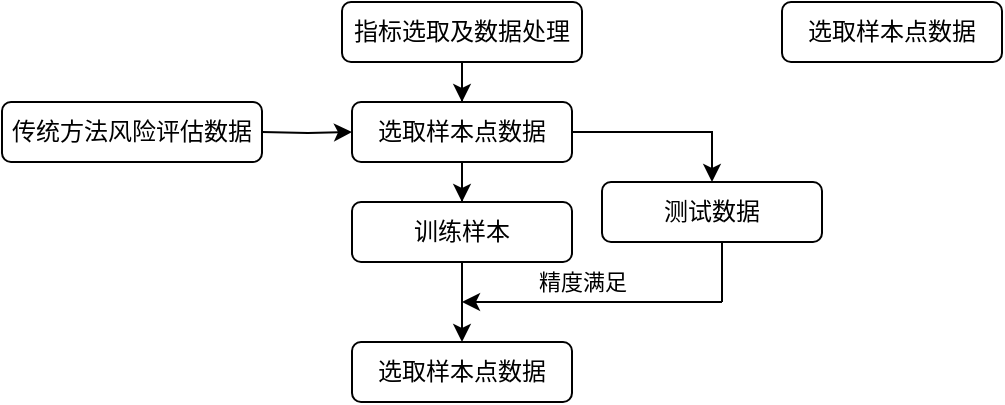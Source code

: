<mxfile version="15.5.4" type="github">
  <diagram id="Us0cADbMROTdJiihdSzo" name="Page-1">
    <mxGraphModel dx="413" dy="290" grid="1" gridSize="10" guides="1" tooltips="1" connect="1" arrows="1" fold="1" page="1" pageScale="1" pageWidth="827" pageHeight="1169" math="0" shadow="0">
      <root>
        <mxCell id="0" />
        <mxCell id="1" parent="0" />
        <mxCell id="Ey4XHgbHxBFwxcI1cafG-3" value="" style="edgeStyle=orthogonalEdgeStyle;rounded=0;orthogonalLoop=1;jettySize=auto;html=1;" edge="1" parent="1" source="Ey4XHgbHxBFwxcI1cafG-1" target="Ey4XHgbHxBFwxcI1cafG-2">
          <mxGeometry relative="1" as="geometry" />
        </mxCell>
        <mxCell id="Ey4XHgbHxBFwxcI1cafG-1" value="指标选取及数据处理" style="rounded=1;whiteSpace=wrap;html=1;" vertex="1" parent="1">
          <mxGeometry x="210" y="130" width="120" height="30" as="geometry" />
        </mxCell>
        <mxCell id="Ey4XHgbHxBFwxcI1cafG-11" value="" style="edgeStyle=orthogonalEdgeStyle;rounded=0;orthogonalLoop=1;jettySize=auto;html=1;" edge="1" parent="1" source="Ey4XHgbHxBFwxcI1cafG-2" target="Ey4XHgbHxBFwxcI1cafG-8">
          <mxGeometry relative="1" as="geometry" />
        </mxCell>
        <mxCell id="Ey4XHgbHxBFwxcI1cafG-12" value="" style="edgeStyle=orthogonalEdgeStyle;rounded=0;orthogonalLoop=1;jettySize=auto;html=1;" edge="1" parent="1" source="Ey4XHgbHxBFwxcI1cafG-2" target="Ey4XHgbHxBFwxcI1cafG-10">
          <mxGeometry relative="1" as="geometry" />
        </mxCell>
        <mxCell id="Ey4XHgbHxBFwxcI1cafG-2" value="选取样本点数据" style="rounded=1;whiteSpace=wrap;html=1;" vertex="1" parent="1">
          <mxGeometry x="215" y="180" width="110" height="30" as="geometry" />
        </mxCell>
        <mxCell id="Ey4XHgbHxBFwxcI1cafG-5" value="" style="edgeStyle=orthogonalEdgeStyle;rounded=0;orthogonalLoop=1;jettySize=auto;html=1;" edge="1" parent="1" target="Ey4XHgbHxBFwxcI1cafG-2">
          <mxGeometry relative="1" as="geometry">
            <mxPoint x="170" y="194.995" as="sourcePoint" />
          </mxGeometry>
        </mxCell>
        <mxCell id="Ey4XHgbHxBFwxcI1cafG-6" value="选取样本点数据" style="rounded=1;whiteSpace=wrap;html=1;" vertex="1" parent="1">
          <mxGeometry x="430" y="130" width="110" height="30" as="geometry" />
        </mxCell>
        <mxCell id="Ey4XHgbHxBFwxcI1cafG-7" value="选取样本点数据" style="rounded=1;whiteSpace=wrap;html=1;" vertex="1" parent="1">
          <mxGeometry x="215" y="300" width="110" height="30" as="geometry" />
        </mxCell>
        <mxCell id="Ey4XHgbHxBFwxcI1cafG-13" value="" style="edgeStyle=orthogonalEdgeStyle;rounded=0;orthogonalLoop=1;jettySize=auto;html=1;" edge="1" parent="1" source="Ey4XHgbHxBFwxcI1cafG-8" target="Ey4XHgbHxBFwxcI1cafG-7">
          <mxGeometry relative="1" as="geometry" />
        </mxCell>
        <mxCell id="Ey4XHgbHxBFwxcI1cafG-8" value="训练样本" style="rounded=1;whiteSpace=wrap;html=1;" vertex="1" parent="1">
          <mxGeometry x="215" y="230" width="110" height="30" as="geometry" />
        </mxCell>
        <mxCell id="Ey4XHgbHxBFwxcI1cafG-9" value="传统方法风险评估数据" style="rounded=1;whiteSpace=wrap;html=1;" vertex="1" parent="1">
          <mxGeometry x="40" y="180" width="130" height="30" as="geometry" />
        </mxCell>
        <mxCell id="Ey4XHgbHxBFwxcI1cafG-10" value="测试数据" style="rounded=1;whiteSpace=wrap;html=1;" vertex="1" parent="1">
          <mxGeometry x="340" y="220" width="110" height="30" as="geometry" />
        </mxCell>
        <mxCell id="Ey4XHgbHxBFwxcI1cafG-14" value="" style="endArrow=classic;html=1;rounded=0;" edge="1" parent="1">
          <mxGeometry width="50" height="50" relative="1" as="geometry">
            <mxPoint x="400" y="280" as="sourcePoint" />
            <mxPoint x="270" y="280" as="targetPoint" />
          </mxGeometry>
        </mxCell>
        <mxCell id="Ey4XHgbHxBFwxcI1cafG-16" value="精度满足" style="edgeLabel;html=1;align=center;verticalAlign=middle;resizable=0;points=[];" vertex="1" connectable="0" parent="Ey4XHgbHxBFwxcI1cafG-14">
          <mxGeometry x="0.153" relative="1" as="geometry">
            <mxPoint x="5" y="-10" as="offset" />
          </mxGeometry>
        </mxCell>
        <mxCell id="Ey4XHgbHxBFwxcI1cafG-15" value="" style="endArrow=none;html=1;rounded=0;" edge="1" parent="1">
          <mxGeometry width="50" height="50" relative="1" as="geometry">
            <mxPoint x="400" y="280" as="sourcePoint" />
            <mxPoint x="400" y="250" as="targetPoint" />
          </mxGeometry>
        </mxCell>
      </root>
    </mxGraphModel>
  </diagram>
</mxfile>
